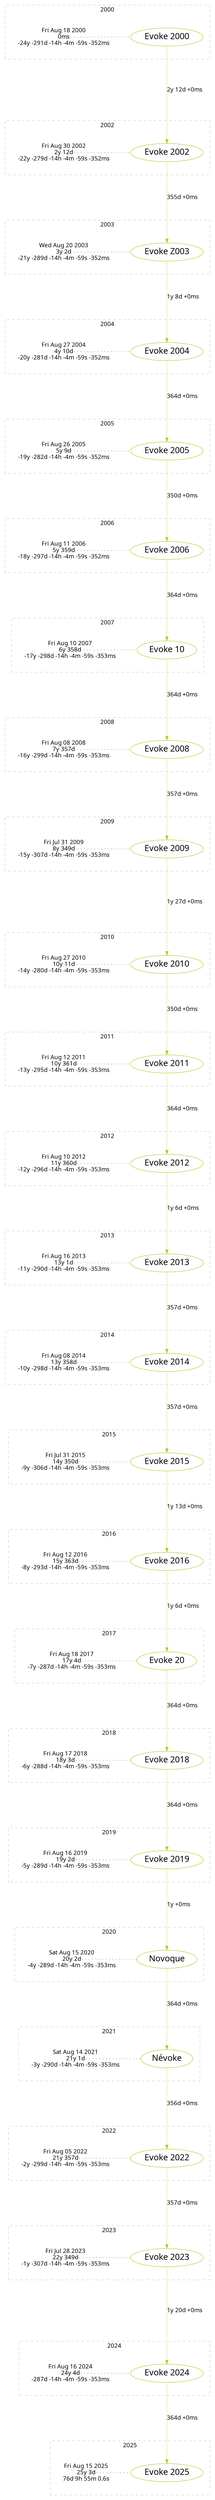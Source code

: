 digraph {
    node [fontname="Simple Plan";];
    edge [fontname="Master Photograph";];
    fontname="Simple Plan";
    rankdir="TD";
    subgraph cluster_2000 {
        fontname="Master Photograph";
        label="2000";
        penwidth="0.2";
        style="dashed";
        subgraph {
            peripheries=0;
            cluster=true;
            label="";
            "Evoke 2000" [color="#aacf1f"; fontsize="20";];
            "annotation0" [label="Fri Aug 18 2000\n0ms\n-24y -291d -14h -4m -59s -352ms"; margin="0.2"; shape="plaintext"; style="dotted";];
            "annotation0" -> "Evoke 2000" [arrowhead="none"; constraint="false"; penwidth="0.5"; style="dotted"; tailclip="false";];
        }
    }
    subgraph cluster_2002 {
        fontname="Master Photograph";
        label="2002";
        penwidth="0.2";
        style="dashed";
        subgraph {
            peripheries=0;
            cluster=true;
            label="";
            "Evoke 2002" [color="#aacf1f"; fontsize="20";];
            "annotation1" [label="Fri Aug 30 2002\n2y 12d\n-22y -279d -14h -4m -59s -352ms"; margin="0.2"; shape="plaintext"; style="dotted";];
            "annotation1" -> "Evoke 2002" [arrowhead="none"; constraint="false"; penwidth="0.5"; style="dotted"; tailclip="false";];
        }
    }
    subgraph cluster_2003 {
        fontname="Master Photograph";
        label="2003";
        penwidth="0.2";
        style="dashed";
        subgraph {
            peripheries=0;
            cluster=true;
            label="";
            "Evoke Z003" [color="#aacf1f"; fontsize="20";];
            "annotation2" [label="Wed Aug 20 2003\n3y 2d\n-21y -289d -14h -4m -59s -352ms"; margin="0.2"; shape="plaintext"; style="dotted";];
            "annotation2" -> "Evoke Z003" [arrowhead="none"; constraint="false"; penwidth="0.5"; style="dotted"; tailclip="false";];
        }
    }
    subgraph cluster_2004 {
        fontname="Master Photograph";
        label="2004";
        penwidth="0.2";
        style="dashed";
        subgraph {
            peripheries=0;
            cluster=true;
            label="";
            "Evoke 2004" [color="#aacf1f"; fontsize="20";];
            "annotation3" [label="Fri Aug 27 2004\n4y 10d\n-20y -281d -14h -4m -59s -352ms"; margin="0.2"; shape="plaintext"; style="dotted";];
            "annotation3" -> "Evoke 2004" [arrowhead="none"; constraint="false"; penwidth="0.5"; style="dotted"; tailclip="false";];
        }
    }
    subgraph cluster_2005 {
        fontname="Master Photograph";
        label="2005";
        penwidth="0.2";
        style="dashed";
        subgraph {
            peripheries=0;
            cluster=true;
            label="";
            "Evoke 2005" [color="#aacf1f"; fontsize="20";];
            "annotation4" [label="Fri Aug 26 2005\n5y 9d\n-19y -282d -14h -4m -59s -352ms"; margin="0.2"; shape="plaintext"; style="dotted";];
            "annotation4" -> "Evoke 2005" [arrowhead="none"; constraint="false"; penwidth="0.5"; style="dotted"; tailclip="false";];
        }
    }
    subgraph cluster_2006 {
        fontname="Master Photograph";
        label="2006";
        penwidth="0.2";
        style="dashed";
        subgraph {
            peripheries=0;
            cluster=true;
            label="";
            "Evoke 2006" [color="#aacf1f"; fontsize="20";];
            "annotation5" [label="Fri Aug 11 2006\n5y 359d\n-18y -297d -14h -4m -59s -352ms"; margin="0.2"; shape="plaintext"; style="dotted";];
            "annotation5" -> "Evoke 2006" [arrowhead="none"; constraint="false"; penwidth="0.5"; style="dotted"; tailclip="false";];
        }
    }
    subgraph cluster_2007 {
        fontname="Master Photograph";
        label="2007";
        penwidth="0.2";
        style="dashed";
        subgraph {
            peripheries=0;
            cluster=true;
            label="";
            "Evoke 10" [color="#aacf1f"; fontsize="20";];
            "annotation6" [label="Fri Aug 10 2007\n6y 358d\n-17y -298d -14h -4m -59s -353ms"; margin="0.2"; shape="plaintext"; style="dotted";];
            "annotation6" -> "Evoke 10" [arrowhead="none"; constraint="false"; penwidth="0.5"; style="dotted"; tailclip="false";];
        }
    }
    subgraph cluster_2008 {
        fontname="Master Photograph";
        label="2008";
        penwidth="0.2";
        style="dashed";
        subgraph {
            peripheries=0;
            cluster=true;
            label="";
            "Evoke 2008" [color="#aacf1f"; fontsize="20";];
            "annotation7" [label="Fri Aug 08 2008\n7y 357d\n-16y -299d -14h -4m -59s -353ms"; margin="0.2"; shape="plaintext"; style="dotted";];
            "annotation7" -> "Evoke 2008" [arrowhead="none"; constraint="false"; penwidth="0.5"; style="dotted"; tailclip="false";];
        }
    }
    subgraph cluster_2009 {
        fontname="Master Photograph";
        label="2009";
        penwidth="0.2";
        style="dashed";
        subgraph {
            peripheries=0;
            cluster=true;
            label="";
            "Evoke 2009" [color="#aacf1f"; fontsize="20";];
            "annotation8" [label="Fri Jul 31 2009\n8y 349d\n-15y -307d -14h -4m -59s -353ms"; margin="0.2"; shape="plaintext"; style="dotted";];
            "annotation8" -> "Evoke 2009" [arrowhead="none"; constraint="false"; penwidth="0.5"; style="dotted"; tailclip="false";];
        }
    }
    subgraph cluster_2010 {
        fontname="Master Photograph";
        label="2010";
        penwidth="0.2";
        style="dashed";
        subgraph {
            peripheries=0;
            cluster=true;
            label="";
            "Evoke 2010" [color="#aacf1f"; fontsize="20";];
            "annotation9" [label="Fri Aug 27 2010\n10y 11d\n-14y -280d -14h -4m -59s -353ms"; margin="0.2"; shape="plaintext"; style="dotted";];
            "annotation9" -> "Evoke 2010" [arrowhead="none"; constraint="false"; penwidth="0.5"; style="dotted"; tailclip="false";];
        }
    }
    subgraph cluster_2011 {
        fontname="Master Photograph";
        label="2011";
        penwidth="0.2";
        style="dashed";
        subgraph {
            peripheries=0;
            cluster=true;
            label="";
            "Evoke 2011" [color="#aacf1f"; fontsize="20";];
            "annotation10" [label="Fri Aug 12 2011\n10y 361d\n-13y -295d -14h -4m -59s -353ms"; margin="0.2"; shape="plaintext"; style="dotted";];
            "annotation10" -> "Evoke 2011" [arrowhead="none"; constraint="false"; penwidth="0.5"; style="dotted"; tailclip="false";];
        }
    }
    subgraph cluster_2012 {
        fontname="Master Photograph";
        label="2012";
        penwidth="0.2";
        style="dashed";
        subgraph {
            peripheries=0;
            cluster=true;
            label="";
            "Evoke 2012" [color="#aacf1f"; fontsize="20";];
            "annotation11" [label="Fri Aug 10 2012\n11y 360d\n-12y -296d -14h -4m -59s -353ms"; margin="0.2"; shape="plaintext"; style="dotted";];
            "annotation11" -> "Evoke 2012" [arrowhead="none"; constraint="false"; penwidth="0.5"; style="dotted"; tailclip="false";];
        }
    }
    subgraph cluster_2013 {
        fontname="Master Photograph";
        label="2013";
        penwidth="0.2";
        style="dashed";
        subgraph {
            peripheries=0;
            cluster=true;
            label="";
            "Evoke 2013" [color="#aacf1f"; fontsize="20";];
            "annotation12" [label="Fri Aug 16 2013\n13y 1d\n-11y -290d -14h -4m -59s -353ms"; margin="0.2"; shape="plaintext"; style="dotted";];
            "annotation12" -> "Evoke 2013" [arrowhead="none"; constraint="false"; penwidth="0.5"; style="dotted"; tailclip="false";];
        }
    }
    subgraph cluster_2014 {
        fontname="Master Photograph";
        label="2014";
        penwidth="0.2";
        style="dashed";
        subgraph {
            peripheries=0;
            cluster=true;
            label="";
            "Evoke 2014" [color="#aacf1f"; fontsize="20";];
            "annotation13" [label="Fri Aug 08 2014\n13y 358d\n-10y -298d -14h -4m -59s -353ms"; margin="0.2"; shape="plaintext"; style="dotted";];
            "annotation13" -> "Evoke 2014" [arrowhead="none"; constraint="false"; penwidth="0.5"; style="dotted"; tailclip="false";];
        }
    }
    subgraph cluster_2015 {
        fontname="Master Photograph";
        label="2015";
        penwidth="0.2";
        style="dashed";
        subgraph {
            peripheries=0;
            cluster=true;
            label="";
            "Evoke 2015" [color="#aacf1f"; fontsize="20";];
            "annotation14" [label="Fri Jul 31 2015\n14y 350d\n-9y -306d -14h -4m -59s -353ms"; margin="0.2"; shape="plaintext"; style="dotted";];
            "annotation14" -> "Evoke 2015" [arrowhead="none"; constraint="false"; penwidth="0.5"; style="dotted"; tailclip="false";];
        }
    }
    subgraph cluster_2016 {
        fontname="Master Photograph";
        label="2016";
        penwidth="0.2";
        style="dashed";
        subgraph {
            peripheries=0;
            cluster=true;
            label="";
            "Evoke 2016" [color="#aacf1f"; fontsize="20";];
            "annotation15" [label="Fri Aug 12 2016\n15y 363d\n-8y -293d -14h -4m -59s -353ms"; margin="0.2"; shape="plaintext"; style="dotted";];
            "annotation15" -> "Evoke 2016" [arrowhead="none"; constraint="false"; penwidth="0.5"; style="dotted"; tailclip="false";];
        }
    }
    subgraph cluster_2017 {
        fontname="Master Photograph";
        label="2017";
        penwidth="0.2";
        style="dashed";
        subgraph {
            peripheries=0;
            cluster=true;
            label="";
            "Evoke 20" [color="#aacf1f"; fontsize="20";];
            "annotation16" [label="Fri Aug 18 2017\n17y 4d\n-7y -287d -14h -4m -59s -353ms"; margin="0.2"; shape="plaintext"; style="dotted";];
            "annotation16" -> "Evoke 20" [arrowhead="none"; constraint="false"; penwidth="0.5"; style="dotted"; tailclip="false";];
        }
    }
    subgraph cluster_2018 {
        fontname="Master Photograph";
        label="2018";
        penwidth="0.2";
        style="dashed";
        subgraph {
            peripheries=0;
            cluster=true;
            label="";
            "Evoke 2018" [color="#aacf1f"; fontsize="20";];
            "annotation17" [label="Fri Aug 17 2018\n18y 3d\n-6y -288d -14h -4m -59s -353ms"; margin="0.2"; shape="plaintext"; style="dotted";];
            "annotation17" -> "Evoke 2018" [arrowhead="none"; constraint="false"; penwidth="0.5"; style="dotted"; tailclip="false";];
        }
    }
    subgraph cluster_2019 {
        fontname="Master Photograph";
        label="2019";
        penwidth="0.2";
        style="dashed";
        subgraph {
            peripheries=0;
            cluster=true;
            label="";
            "Evoke 2019" [color="#aacf1f"; fontsize="20";];
            "annotation18" [label="Fri Aug 16 2019\n19y 2d\n-5y -289d -14h -4m -59s -353ms"; margin="0.2"; shape="plaintext"; style="dotted";];
            "annotation18" -> "Evoke 2019" [arrowhead="none"; constraint="false"; penwidth="0.5"; style="dotted"; tailclip="false";];
        }
    }
    subgraph cluster_2020 {
        fontname="Master Photograph";
        label="2020";
        penwidth="0.2";
        style="dashed";
        subgraph {
            peripheries=0;
            cluster=true;
            label="";
            "Novoque" [color="#aacf1f"; fontsize="20";];
            "annotation19" [label="Sat Aug 15 2020\n20y 2d\n-4y -289d -14h -4m -59s -353ms"; margin="0.2"; shape="plaintext"; style="dotted";];
            "annotation19" -> "Novoque" [arrowhead="none"; constraint="false"; penwidth="0.5"; style="dotted"; tailclip="false";];
        }
    }
    subgraph cluster_2021 {
        fontname="Master Photograph";
        label="2021";
        penwidth="0.2";
        style="dashed";
        subgraph {
            peripheries=0;
            cluster=true;
            label="";
            "Névoke" [color="#aacf1f"; fontsize="20";];
            "annotation20" [label="Sat Aug 14 2021\n21y 1d\n-3y -290d -14h -4m -59s -353ms"; margin="0.2"; shape="plaintext"; style="dotted";];
            "annotation20" -> "Névoke" [arrowhead="none"; constraint="false"; penwidth="0.5"; style="dotted"; tailclip="false";];
        }
    }
    subgraph cluster_2022 {
        fontname="Master Photograph";
        label="2022";
        penwidth="0.2";
        style="dashed";
        subgraph {
            peripheries=0;
            cluster=true;
            label="";
            "Evoke 2022" [color="#aacf1f"; fontsize="20";];
            "annotation21" [label="Fri Aug 05 2022\n21y 357d\n-2y -299d -14h -4m -59s -353ms"; margin="0.2"; shape="plaintext"; style="dotted";];
            "annotation21" -> "Evoke 2022" [arrowhead="none"; constraint="false"; penwidth="0.5"; style="dotted"; tailclip="false";];
        }
    }
    subgraph cluster_2023 {
        fontname="Master Photograph";
        label="2023";
        penwidth="0.2";
        style="dashed";
        subgraph {
            peripheries=0;
            cluster=true;
            label="";
            "Evoke 2023" [color="#aacf1f"; fontsize="20";];
            "annotation22" [label="Fri Jul 28 2023\n22y 349d\n-1y -307d -14h -4m -59s -353ms"; margin="0.2"; shape="plaintext"; style="dotted";];
            "annotation22" -> "Evoke 2023" [arrowhead="none"; constraint="false"; penwidth="0.5"; style="dotted"; tailclip="false";];
        }
    }
    subgraph cluster_2024 {
        fontname="Master Photograph";
        label="2024";
        penwidth="0.2";
        style="dashed";
        subgraph {
            peripheries=0;
            cluster=true;
            label="";
            "Evoke 2024" [color="#aacf1f"; fontsize="20";];
            "annotation23" [label="Fri Aug 16 2024\n24y 4d\n-287d -14h -4m -59s -353ms"; margin="0.2"; shape="plaintext"; style="dotted";];
            "annotation23" -> "Evoke 2024" [arrowhead="none"; constraint="false"; penwidth="0.5"; style="dotted"; tailclip="false";];
        }
    }
    subgraph cluster_2025 {
        fontname="Master Photograph";
        label="2025";
        penwidth="0.2";
        style="dashed";
        subgraph {
            peripheries=0;
            cluster=true;
            label="";
            "Evoke 2025" [color="#aacf1f"; fontsize="20";];
            "annotation24" [label="Fri Aug 15 2025\n25y 3d\n76d 9h 55m 0.6s"; margin="0.2"; shape="plaintext"; style="dotted";];
            "annotation24" -> "Evoke 2025" [arrowhead="none"; constraint="false"; penwidth="0.5"; style="dotted"; tailclip="false";];
        }
    }
    "Evoke 2000" -> "Evoke 2002" [color="#aacf1f"; label="2y 12d +0ms"; minlen="4.663439094112067"; penwidth="0.5"; style="solid";];
    "Evoke 2002" -> "Evoke Z003" [color="#aacf1f"; label="355d +0ms"; minlen="3.9262076404201025"; penwidth="0.5"; style="solid";];
    "Evoke Z003" -> "Evoke 2004" [color="#aacf1f"; label="1y 8d +0ms"; minlen="3.975668270588502"; penwidth="0.5"; style="solid";];
    "Evoke 2004" -> "Evoke 2005" [color="#aacf1f"; label="364d +0ms"; minlen="3.9512437185814275"; penwidth="0.5"; style="solid";];
    "Evoke 2005" -> "Evoke 2006" [color="#aacf1f"; label="350d +0ms"; minlen="3.912023005428146"; penwidth="0.5"; style="solid";];
    "Evoke 2006" -> "Evoke 10" [color="#aacf1f"; label="364d +0ms"; minlen="3.9512437185814275"; penwidth="0.5"; style="solid";];
    "Evoke 10" -> "Evoke 2008" [color="#aacf1f"; label="364d +0ms"; minlen="3.9512437185814275"; penwidth="0.5"; style="solid";];
    "Evoke 2008" -> "Evoke 2009" [color="#aacf1f"; label="357d +0ms"; minlen="3.9318256327243257"; penwidth="0.5"; style="solid";];
    "Evoke 2009" -> "Evoke 2010" [color="#aacf1f"; label="1y 27d +0ms"; minlen="4.02535169073515"; penwidth="0.5"; style="solid";];
    "Evoke 2010" -> "Evoke 2011" [color="#aacf1f"; label="350d +0ms"; minlen="3.912023005428146"; penwidth="0.5"; style="solid";];
    "Evoke 2011" -> "Evoke 2012" [color="#aacf1f"; label="364d +0ms"; minlen="3.9512437185814275"; penwidth="0.5"; style="solid";];
    "Evoke 2012" -> "Evoke 2013" [color="#aacf1f"; label="1y 6d +0ms"; minlen="3.970291913552122"; penwidth="0.5"; style="solid";];
    "Evoke 2013" -> "Evoke 2014" [color="#aacf1f"; label="357d +0ms"; minlen="3.9318256327243257"; penwidth="0.5"; style="solid";];
    "Evoke 2014" -> "Evoke 2015" [color="#aacf1f"; label="357d +0ms"; minlen="3.9318256327243257"; penwidth="0.5"; style="solid";];
    "Evoke 2015" -> "Evoke 2016" [color="#aacf1f"; label="1y 13d +0ms"; minlen="3.9889840465642745"; penwidth="0.5"; style="solid";];
    "Evoke 2016" -> "Evoke 20" [color="#aacf1f"; label="1y 6d +0ms"; minlen="3.970291913552122"; penwidth="0.5"; style="solid";];
    "Evoke 20" -> "Evoke 2018" [color="#aacf1f"; label="364d +0ms"; minlen="3.9512437185814275"; penwidth="0.5"; style="solid";];
    "Evoke 2018" -> "Evoke 2019" [color="#aacf1f"; label="364d +0ms"; minlen="3.9512437185814275"; penwidth="0.5"; style="solid";];
    "Evoke 2019" -> "Novoque" [color="#aacf1f"; label="1y +0ms"; minlen="3.9539872045271784"; penwidth="0.5"; style="solid";];
    "Novoque" -> "Névoke" [color="#aacf1f"; label="364d +0ms"; minlen="3.9512437185814275"; penwidth="0.5"; style="solid";];
    "Névoke" -> "Evoke 2022" [color="#aacf1f"; label="356d +0ms"; minlen="3.9290205817967174"; penwidth="0.5"; style="solid";];
    "Evoke 2022" -> "Evoke 2023" [color="#aacf1f"; label="357d +0ms"; minlen="3.9318256327243257"; penwidth="0.5"; style="solid";];
    "Evoke 2023" -> "Evoke 2024" [color="#aacf1f"; label="1y 20d +0ms"; minlen="4.007333185232471"; penwidth="0.5"; style="solid";];
    "Evoke 2024" -> "Evoke 2025" [color="#aacf1f"; label="364d +0ms"; minlen="3.9512437185814275"; penwidth="0.5"; style="solid";];
}